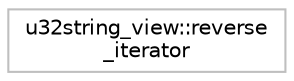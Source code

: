 digraph "Graphical Class Hierarchy"
{
 // LATEX_PDF_SIZE
  edge [fontname="Helvetica",fontsize="10",labelfontname="Helvetica",labelfontsize="10"];
  node [fontname="Helvetica",fontsize="10",shape=record];
  rankdir="LR";
  Node0 [label="u32string_view::reverse\l_iterator",height=0.2,width=0.4,color="grey75", fillcolor="white", style="filled",tooltip="STL iterator class."];
}
